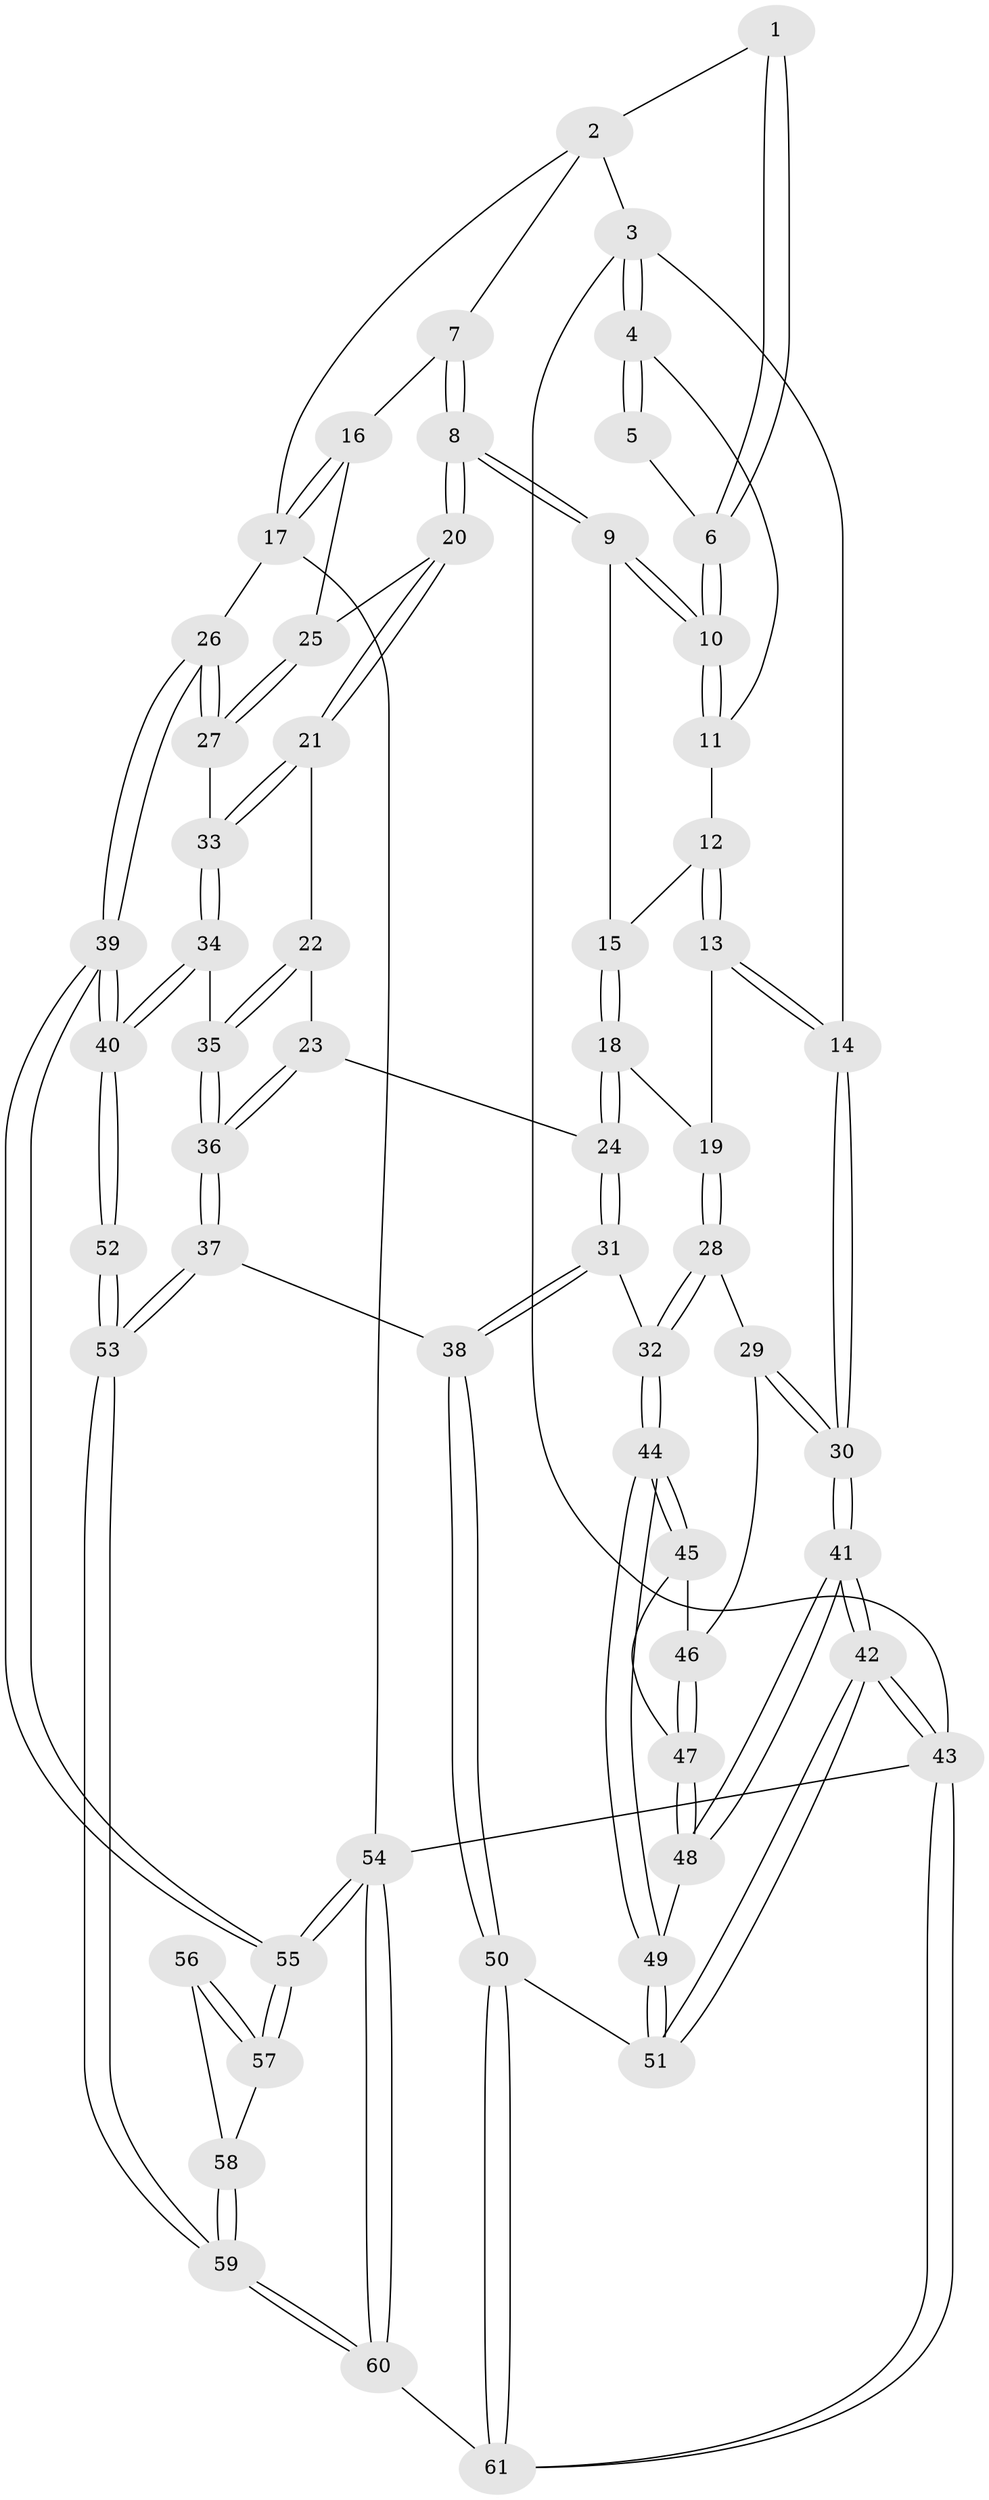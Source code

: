 // coarse degree distribution, {2: 0.08571428571428572, 5: 0.2, 3: 0.2571428571428571, 4: 0.37142857142857144, 6: 0.08571428571428572}
// Generated by graph-tools (version 1.1) at 2025/42/03/06/25 10:42:31]
// undirected, 61 vertices, 149 edges
graph export_dot {
graph [start="1"]
  node [color=gray90,style=filled];
  1 [pos="+0.7696575786781955+0"];
  2 [pos="+0.7706789717662316+0"];
  3 [pos="+0+0"];
  4 [pos="+0.2554665788164455+0"];
  5 [pos="+0.33441602927258723+0"];
  6 [pos="+0.5451367508471163+0.05525314792876615"];
  7 [pos="+0.7908896752876035+0.050926279923428894"];
  8 [pos="+0.6441484709904455+0.2259368611614784"];
  9 [pos="+0.5411892250449448+0.17543296916099654"];
  10 [pos="+0.5336210227125568+0.1494611249332221"];
  11 [pos="+0.2594259631683599+0"];
  12 [pos="+0.2514300697958306+0.06589433643215793"];
  13 [pos="+0.2223876626057615+0.15386579125945202"];
  14 [pos="+0+0.13803759268282761"];
  15 [pos="+0.5000265476716022+0.18441088418137264"];
  16 [pos="+1+0.19713337630515032"];
  17 [pos="+1+0.1876493347622316"];
  18 [pos="+0.34725296624436874+0.30177606600659296"];
  19 [pos="+0.23365184686137977+0.26103900495238824"];
  20 [pos="+0.6542089890157453+0.2923344784236729"];
  21 [pos="+0.6495001730628556+0.31770382567957056"];
  22 [pos="+0.545037369912024+0.4062907744000329"];
  23 [pos="+0.5105693192828444+0.4231621307057891"];
  24 [pos="+0.44389908823113483+0.441955613358685"];
  25 [pos="+0.9141422072781723+0.30871391008450394"];
  26 [pos="+1+0.6084009238888595"];
  27 [pos="+0.908381163028532+0.4013861381516939"];
  28 [pos="+0.1497928979594141+0.3572290188793626"];
  29 [pos="+0+0.4192705042523356"];
  30 [pos="+0+0.405710718019846"];
  31 [pos="+0.37742934273148815+0.5604877274254675"];
  32 [pos="+0.28062128032070555+0.5474197977538142"];
  33 [pos="+0.7721748988838116+0.4858181042109691"];
  34 [pos="+0.7735061461235658+0.579573240493365"];
  35 [pos="+0.6652539021004338+0.599991940696545"];
  36 [pos="+0.6042063886294317+0.6332196331693591"];
  37 [pos="+0.482607789999972+0.7419103826972271"];
  38 [pos="+0.45369754693532705+0.724984809866882"];
  39 [pos="+1+0.9225241837740669"];
  40 [pos="+0.982118624100638+0.8034312704899049"];
  41 [pos="+0+0.705592088147673"];
  42 [pos="+0+1"];
  43 [pos="+0+1"];
  44 [pos="+0.17348975179807438+0.6226915856313556"];
  45 [pos="+0.12655712259999694+0.5976956754130304"];
  46 [pos="+0.0020421317366925563+0.5069202552781058"];
  47 [pos="+0.0434153303413392+0.6741350250077252"];
  48 [pos="+0.04023862079701677+0.7003564153319044"];
  49 [pos="+0.15887926469804592+0.7785707870555523"];
  50 [pos="+0.19103896977465673+0.8277788067887561"];
  51 [pos="+0.17027146871154614+0.82063786777292"];
  52 [pos="+0.6463418368185216+0.7923109228325901"];
  53 [pos="+0.48302522994402114+0.7426742528965495"];
  54 [pos="+1+1"];
  55 [pos="+1+1"];
  56 [pos="+0.6492273993754432+0.9014603196775385"];
  57 [pos="+0.7574797432178495+0.9701484159017476"];
  58 [pos="+0.5477863005700436+0.9382021789988659"];
  59 [pos="+0.48557001269446126+0.9458272059652406"];
  60 [pos="+0.4172394653453189+1"];
  61 [pos="+0.38533252472922014+1"];
  1 -- 2;
  1 -- 6;
  1 -- 6;
  2 -- 3;
  2 -- 7;
  2 -- 17;
  3 -- 4;
  3 -- 4;
  3 -- 14;
  3 -- 43;
  4 -- 5;
  4 -- 5;
  4 -- 11;
  5 -- 6;
  6 -- 10;
  6 -- 10;
  7 -- 8;
  7 -- 8;
  7 -- 16;
  8 -- 9;
  8 -- 9;
  8 -- 20;
  8 -- 20;
  9 -- 10;
  9 -- 10;
  9 -- 15;
  10 -- 11;
  10 -- 11;
  11 -- 12;
  12 -- 13;
  12 -- 13;
  12 -- 15;
  13 -- 14;
  13 -- 14;
  13 -- 19;
  14 -- 30;
  14 -- 30;
  15 -- 18;
  15 -- 18;
  16 -- 17;
  16 -- 17;
  16 -- 25;
  17 -- 26;
  17 -- 54;
  18 -- 19;
  18 -- 24;
  18 -- 24;
  19 -- 28;
  19 -- 28;
  20 -- 21;
  20 -- 21;
  20 -- 25;
  21 -- 22;
  21 -- 33;
  21 -- 33;
  22 -- 23;
  22 -- 35;
  22 -- 35;
  23 -- 24;
  23 -- 36;
  23 -- 36;
  24 -- 31;
  24 -- 31;
  25 -- 27;
  25 -- 27;
  26 -- 27;
  26 -- 27;
  26 -- 39;
  26 -- 39;
  27 -- 33;
  28 -- 29;
  28 -- 32;
  28 -- 32;
  29 -- 30;
  29 -- 30;
  29 -- 46;
  30 -- 41;
  30 -- 41;
  31 -- 32;
  31 -- 38;
  31 -- 38;
  32 -- 44;
  32 -- 44;
  33 -- 34;
  33 -- 34;
  34 -- 35;
  34 -- 40;
  34 -- 40;
  35 -- 36;
  35 -- 36;
  36 -- 37;
  36 -- 37;
  37 -- 38;
  37 -- 53;
  37 -- 53;
  38 -- 50;
  38 -- 50;
  39 -- 40;
  39 -- 40;
  39 -- 55;
  39 -- 55;
  40 -- 52;
  40 -- 52;
  41 -- 42;
  41 -- 42;
  41 -- 48;
  41 -- 48;
  42 -- 43;
  42 -- 43;
  42 -- 51;
  42 -- 51;
  43 -- 61;
  43 -- 61;
  43 -- 54;
  44 -- 45;
  44 -- 45;
  44 -- 49;
  44 -- 49;
  45 -- 46;
  45 -- 47;
  46 -- 47;
  46 -- 47;
  47 -- 48;
  47 -- 48;
  48 -- 49;
  49 -- 51;
  49 -- 51;
  50 -- 51;
  50 -- 61;
  50 -- 61;
  52 -- 53;
  52 -- 53;
  53 -- 59;
  53 -- 59;
  54 -- 55;
  54 -- 55;
  54 -- 60;
  54 -- 60;
  55 -- 57;
  55 -- 57;
  56 -- 57;
  56 -- 57;
  56 -- 58;
  57 -- 58;
  58 -- 59;
  58 -- 59;
  59 -- 60;
  59 -- 60;
  60 -- 61;
}
